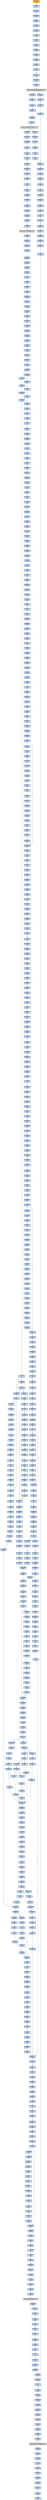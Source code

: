 strict digraph G {
	graph [bgcolor=transparent,
		name=G
	];
	node [color=lightsteelblue,
		fillcolor=lightsteelblue,
		shape=rectangle,
		style=filled
	];
	"0x00428826"	[label="0x00428826
movl"];
	"0x0042882c"	[label="0x0042882c
addl"];
	"0x00428826" -> "0x0042882c"	[color="#000000"];
	"0x004280be"	[label="0x004280be
call"];
	VIRTUALALLOC_KERNEL32_DLL	[color=lightgrey,
		fillcolor=lightgrey,
		label="VIRTUALALLOC_KERNEL32_DLL
VIRTUALALLOC-KERNEL32-DLL"];
	"0x004280be" -> VIRTUALALLOC_KERNEL32_DLL	[color="#000000"];
	"0x004280fb"	[label="0x004280fb
pushl"];
	"0x004280fc"	[label="0x004280fc
call"];
	"0x004280fb" -> "0x004280fc"	[color="#000000"];
	"0x004287d6"	[label="0x004287d6
movl"];
	"0x004287d9"	[label="0x004287d9
addl"];
	"0x004287d6" -> "0x004287d9"	[color="#000000"];
	"0x00428840"	[label="0x00428840
movl"];
	"0x00428845"	[label="0x00428845
movl"];
	"0x00428840" -> "0x00428845"	[color="#000000"];
	"0x004282a2"	[label="0x004282a2
movl"];
	"0x004282a8"	[label="0x004282a8
movl"];
	"0x004282a2" -> "0x004282a8"	[color="#000000"];
	"0x0042888c"	[label="0x0042888c
xorl"];
	"0x0042888e"	[label="0x0042888e
movl"];
	"0x0042888c" -> "0x0042888e"	[color="#000000"];
	"0x00428151"	[label="0x00428151
popl"];
	"0x00428152"	[label="0x00428152
popl"];
	"0x00428151" -> "0x00428152"	[color="#000000"];
	"0x004289fd"	[label="0x004289fd
movl"];
	"0x00428a00"	[label="0x00428a00
andl"];
	"0x004289fd" -> "0x00428a00"	[color="#000000"];
	"0x00428042"	[label="0x00428042
movl"];
	"0x00428048"	[label="0x00428048
movl"];
	"0x00428042" -> "0x00428048"	[color="#000000"];
	"0x00428378"	[label="0x00428378
movl"];
	"0x0042837b"	[label="0x0042837b
addl"];
	"0x00428378" -> "0x0042837b"	[color="#000000"];
	"0x00428eb8"	[label="0x00428eb8
movl"];
	"0x00428ebc"	[label="0x00428ebc
andl"];
	"0x00428eb8" -> "0x00428ebc"	[color="#000000"];
	"0x00428a05"	[label="0x00428a05
cmpl"];
	"0x00428a00" -> "0x00428a05"	[color="#000000"];
	"0x00428efa"	[label="0x00428efa
jae"];
	"0x00428efc"	[label="0x00428efc
movl"];
	"0x00428efa" -> "0x00428efc"	[color="#000000",
		label=F];
	"0x00428f16"	[label="0x00428f16
movl"];
	"0x00428efa" -> "0x00428f16"	[color="#000000",
		label=T];
	"0x004280aa"	[label="0x004280aa
je"];
	"0x004280b0"	[label="0x004280b0
pushl"];
	"0x004280aa" -> "0x004280b0"	[color="#000000",
		label=F];
	"0x00428a3d"	[label="0x00428a3d
movl"];
	"0x00428a42"	[label="0x00428a42
jmp"];
	"0x00428a3d" -> "0x00428a42"	[color="#000000"];
	"0x0042890f"	[label="0x0042890f
movl"];
	"0x00428911"	[label="0x00428911
movl"];
	"0x0042890f" -> "0x00428911"	[color="#000000"];
	"0x004288d5"	[label="0x004288d5
movl"];
	"0x004288d8"	[label="0x004288d8
movl"];
	"0x004288d5" -> "0x004288d8"	[color="#000000"];
	"0x004281a8"	[label="0x004281a8
movl"];
	"0x004281ae"	[label="0x004281ae
orl"];
	"0x004281a8" -> "0x004281ae"	[color="#000000"];
	"0x004289b1"	[label="0x004289b1
pushl"];
	"0x004289b2"	[label="0x004289b2
pushl"];
	"0x004289b1" -> "0x004289b2"	[color="#000000"];
	"0x00428e80"	[label="0x00428e80
subl"];
	"0x00428e82"	[label="0x00428e82
andl"];
	"0x00428e80" -> "0x00428e82"	[color="#000000"];
	"0x004286d2"	[label="0x004286d2
leal"];
	"0x004286d6"	[label="0x004286d6
pushl"];
	"0x004286d2" -> "0x004286d6"	[color="#000000"];
	"0x00428993"	[label="0x00428993
incl"];
	"0x00428994"	[label="0x00428994
movl"];
	"0x00428993" -> "0x00428994"	[color="#000000"];
	"0x00428181"	[label="0x00428181
pushl"];
	"0x00428183"	[label="0x00428183
pushl"];
	"0x00428181" -> "0x00428183"	[color="#000000"];
	"0x00428e4c"	[label="0x00428e4c
movl"];
	"0x00428e50"	[label="0x00428e50
andl"];
	"0x00428e4c" -> "0x00428e50"	[color="#000000"];
	"0x004280b2"	[label="0x004280b2
pushl"];
	"0x004280b7"	[label="0x004280b7
pushl"];
	"0x004280b2" -> "0x004280b7"	[color="#000000"];
	"0x00428ea2"	[label="0x00428ea2
movl"];
	"0x00428ea5"	[label="0x00428ea5
movl"];
	"0x00428ea2" -> "0x00428ea5"	[color="#000000"];
	"0x00428398"	[label="0x00428398
pushl"];
	"0x0042839a"	[label="0x0042839a
pushl"];
	"0x00428398" -> "0x0042839a"	[color="#000000"];
	"0x00428179"	[label="0x00428179
repz"];
	"0x0042817b"	[label="0x0042817b
popl"];
	"0x00428179" -> "0x0042817b"	[color="#000000"];
	"0x0042804f"	[label="0x0042804f
call"];
	GETPROCADDRESS_KERNEL32_DLL	[color=lightgrey,
		fillcolor=lightgrey,
		label="GETPROCADDRESS_KERNEL32_DLL
GETPROCADDRESS-KERNEL32-DLL"];
	"0x0042804f" -> GETPROCADDRESS_KERNEL32_DLL	[color="#000000"];
	"0x00428f41"	[label="0x00428f41
cmpl"];
	"0x00428f43"	[label="0x00428f43
movl"];
	"0x00428f41" -> "0x00428f43"	[color="#000000"];
	"0x00428807"	[label="0x00428807
movl"];
	"0x0042880a"	[label="0x0042880a
popl"];
	"0x00428807" -> "0x0042880a"	[color="#000000"];
	"0x004288eb"	[label="0x004288eb
andl"];
	"0x004288f0"	[label="0x004288f0
subl"];
	"0x004288eb" -> "0x004288f0"	[color="#000000"];
	"0x00428b71"	[label="0x00428b71
pushl"];
	"0x00428b72"	[label="0x00428b72
pushl"];
	"0x00428b71" -> "0x00428b72"	[color="#000000"];
	"0x00428f07"	[label="0x00428f07
movl"];
	"0x00428f0d"	[label="0x00428f0d
movl"];
	"0x00428f07" -> "0x00428f0d"	[color="#000000"];
	"0x0042883c"	[label="0x0042883c
pushl"];
	"0x0042883d"	[label="0x0042883d
movl"];
	"0x0042883c" -> "0x0042883d"	[color="#000000"];
	"0x00428eb2"	[label="0x00428eb2
movl"];
	"0x00428eb5"	[label="0x00428eb5
movl"];
	"0x00428eb2" -> "0x00428eb5"	[color="#000000"];
	"0x0042890d"	[label="0x0042890d
repz"];
	"0x0042890d" -> "0x0042890f"	[color="#000000"];
	"0x00428ec8"	[label="0x00428ec8
cmpl"];
	"0x00428ecb"	[label="0x00428ecb
movl"];
	"0x00428ec8" -> "0x00428ecb"	[color="#000000"];
	"0x00428e18"	[label="0x00428e18
movb"];
	"0x00428e1f"	[label="0x00428e1f
popl"];
	"0x00428e18" -> "0x00428e1f"	[color="#000000"];
	"0x00428862"	[label="0x00428862
jbe"];
	"0x00428864"	[label="0x00428864
xorl"];
	"0x00428862" -> "0x00428864"	[color="#000000",
		label=F];
	"0x004288c9"	[label="0x004288c9
cmpl"];
	"0x004288cc"	[label="0x004288cc
movl"];
	"0x004288c9" -> "0x004288cc"	[color="#000000"];
	"0x004289b0"	[label="0x004289b0
pushl"];
	"0x004289b0" -> "0x004289b1"	[color="#000000"];
	"0x00428271"	[label="0x00428271
movl"];
	"0x00428274"	[label="0x00428274
testl"];
	"0x00428271" -> "0x00428274"	[color="#000000"];
	"0x0042891a"	[label="0x0042891a
movl"];
	"0x0042891e"	[label="0x0042891e
movl"];
	"0x0042891a" -> "0x0042891e"	[color="#000000"];
	"0x004287b9"	[label="0x004287b9
movl"];
	"0x004287bb"	[label="0x004287bb
movb"];
	"0x004287b9" -> "0x004287bb"	[color="#000000"];
	"0x0042840d"	[label="0x0042840d
orl"];
	"0x0042840f"	[label="0x0042840f
movl"];
	"0x0042840d" -> "0x0042840f"	[color="#000000"];
	"0x00428b6c"	[label="0x00428b6c
pushl"];
	"0x00428b6d"	[label="0x00428b6d
pushl"];
	"0x00428b6c" -> "0x00428b6d"	[color="#000000"];
	"0x0042899d"	[label="0x0042899d
cmpl"];
	"0x0042899f"	[label="0x0042899f
jb"];
	"0x0042899d" -> "0x0042899f"	[color="#000000"];
	"0x004288d3"	[label="0x004288d3
jl"];
	"0x004288d3" -> "0x004288d5"	[color="#000000",
		label=F];
	"0x00428922"	[label="0x00428922
movl"];
	"0x004288d3" -> "0x00428922"	[color="#000000",
		label=T];
	"0x00428a7d"	[label="0x00428a7d
popl"];
	"0x00428a7e"	[label="0x00428a7e
popl"];
	"0x00428a7d" -> "0x00428a7e"	[color="#000000"];
	"0x0042884b"	[label="0x0042884b
xorl"];
	"0x00428845" -> "0x0042884b"	[color="#000000"];
	"0x00428095"	[label="0x00428095
je"];
	"0x004280a1"	[label="0x004280a1
leal"];
	"0x00428095" -> "0x004280a1"	[color="#000000",
		label=T];
	"0x004282b9"	[label="0x004282b9
movl"];
	"0x004282bb"	[label="0x004282bb
movl"];
	"0x004282b9" -> "0x004282bb"	[color="#000000"];
	"0x0042839d"	[label="0x0042839d
pushl"];
	"0x0042839e"	[label="0x0042839e
call"];
	"0x0042839d" -> "0x0042839e"	[color="#000000"];
	"0x00428b6e"	[label="0x00428b6e
leal"];
	"0x00428b6e" -> "0x00428b71"	[color="#000000"];
	"0x00428bad"	[label="0x00428bad
movl"];
	"0x00428baf"	[label="0x00428baf
call"];
	"0x00428bad" -> "0x00428baf"	[color="#000000"];
	"0x0042898b"	[label="0x0042898b
movl"];
	"0x0042898f"	[label="0x0042898f
leal"];
	"0x0042898b" -> "0x0042898f"	[color="#000000"];
	"0x00428b37"	[label="0x00428b37
movl"];
	"0x00428b3d"	[label="0x00428b3d
movl"];
	"0x00428b37" -> "0x00428b3d"	[color="#000000"];
	"0x00428a8d"	[label="0x00428a8d
leal"];
	"0x00428a93"	[label="0x00428a93
movl"];
	"0x00428a8d" -> "0x00428a93"	[color="#000000"];
	"0x00428eb5" -> "0x00428eb8"	[color="#000000"];
	"0x00428367"	[label="0x00428367
addl"];
	"0x0042836e"	[label="0x0042836e
jmp"];
	"0x00428367" -> "0x0042836e"	[color="#000000"];
	"0x00428a65"	[label="0x00428a65
movl"];
	"0x00428a6a"	[label="0x00428a6a
subl"];
	"0x00428a65" -> "0x00428a6a"	[color="#000000"];
	"0x00428365"	[label="0x00428365
movl"];
	"0x00428365" -> "0x00428367"	[color="#000000"];
	"0x00428962"	[label="0x00428962
testl"];
	"0x00428964"	[label="0x00428964
jbe"];
	"0x00428962" -> "0x00428964"	[color="#000000"];
	"0x00428d3c"	[label="0x00428d3c
movl"];
	"0x00428d3e"	[label="0x00428d3e
movl"];
	"0x00428d3c" -> "0x00428d3e"	[color="#000000"];
	VIRTUALPROTECT_KERNEL32_DLL	[color=lightgrey,
		fillcolor=lightgrey,
		label="VIRTUALPROTECT_KERNEL32_DLL
VIRTUALPROTECT-KERNEL32-DLL"];
	"0x0042839e" -> VIRTUALPROTECT_KERNEL32_DLL	[color="#000000"];
	"0x0042817c"	[label="0x0042817c
pushl"];
	"0x0042817b" -> "0x0042817c"	[color="#000000"];
	"0x00428a19"	[label="0x00428a19
movl"];
	"0x00428a1b"	[label="0x00428a1b
jmp"];
	"0x00428a19" -> "0x00428a1b"	[color="#000000"];
	"0x00428415"	[label="0x00428415
popa"];
	"0x0042840f" -> "0x00428415"	[color="#000000"];
	"0x00428996"	[label="0x00428996
movl"];
	"0x0042899c"	[label="0x0042899c
incl"];
	"0x00428996" -> "0x0042899c"	[color="#000000"];
	"0x004288dc"	[label="0x004288dc
movl"];
	"0x004288e0"	[label="0x004288e0
movl"];
	"0x004288dc" -> "0x004288e0"	[color="#000000"];
	"0x0042804d"	[label="0x0042804d
pushl"];
	"0x0042804e"	[label="0x0042804e
pushl"];
	"0x0042804d" -> "0x0042804e"	[color="#000000"];
	"0x004287b4"	[label="0x004287b4
movl"];
	"0x004287b4" -> "0x004287b9"	[color="#000000"];
	"0x00428416"	[label="0x00428416
jne"];
	"0x00428415" -> "0x00428416"	[color="#000000"];
	"0x0042800b"	[label="0x0042800b
incl"];
	"0x0042800c"	[label="0x0042800c
pushl"];
	"0x0042800b" -> "0x0042800c"	[color="#000000"];
	"0x00428a3b"	[label="0x00428a3b
jae"];
	"0x00428a3b" -> "0x00428a3d"	[color="#000000",
		label=F];
	"0x00428a44"	[label="0x00428a44
cmpl"];
	"0x00428a3b" -> "0x00428a44"	[color="#000000",
		label=T];
	"0x00428a82"	[label="0x00428a82
popl"];
	"0x00428a83"	[label="0x00428a83
ret"];
	"0x00428a82" -> "0x00428a83"	[color="#000000"];
	"0x00428a95"	[label="0x00428a95
pushl"];
	"0x00428a96"	[label="0x00428a96
call"];
	"0x00428a95" -> "0x00428a96"	[color="#000000"];
	"0x004286c8"	[label="0x004286c8
movl"];
	"0x004280fc" -> "0x004286c8"	[color="#000000"];
	"0x00428a71"	[label="0x00428a71
movl"];
	"0x00428a75"	[label="0x00428a75
addl"];
	"0x00428a71" -> "0x00428a75"	[color="#000000"];
	"0x0042889e"	[label="0x0042889e
leal"];
	"0x004288a1"	[label="0x004288a1
movl"];
	"0x0042889e" -> "0x004288a1"	[color="#000000"];
	"0x00428f03"	[label="0x00428f03
testl"];
	"0x00428efc" -> "0x00428f03"	[color="#000000"];
	"0x00428b30"	[label="0x00428b30
xorl"];
	"0x00428b32"	[label="0x00428b32
movl"];
	"0x00428b30" -> "0x00428b32"	[color="#000000"];
	"0x00428af8"	[label="0x00428af8
popl"];
	"0x00428af9"	[label="0x00428af9
addl"];
	"0x00428af8" -> "0x00428af9"	[color="#000000"];
	"0x00428882"	[label="0x00428882
movl"];
	"0x00428885"	[label="0x00428885
movl"];
	"0x00428882" -> "0x00428885"	[color="#000000"];
	"0x00428e36"	[label="0x00428e36
movl"];
	"0x00428e39"	[label="0x00428e39
movl"];
	"0x00428e36" -> "0x00428e39"	[color="#000000"];
	"0x00428f5b"	[label="0x00428f5b
addl"];
	"0x00428f5d"	[label="0x00428f5d
movl"];
	"0x00428f5b" -> "0x00428f5d"	[color="#000000"];
	"0x004288b3"	[label="0x004288b3
movl"];
	"0x004288b7"	[label="0x004288b7
ja"];
	"0x004288b3" -> "0x004288b7"	[color="#000000"];
	"0x00428855"	[label="0x00428855
movl"];
	"0x0042885c"	[label="0x0042885c
cmpl"];
	"0x00428855" -> "0x0042885c"	[color="#000000"];
	"0x00428058"	[label="0x00428058
scasb"];
	"0x00428059"	[label="0x00428059
jne"];
	"0x00428058" -> "0x00428059"	[color="#000000"];
	"0x0042838f"	[label="0x0042838f
movl"];
	"0x00428392"	[label="0x00428392
addl"];
	"0x0042838f" -> "0x00428392"	[color="#000000"];
	"0x004288f8"	[label="0x004288f8
movb"];
	"0x004288fa"	[label="0x004288fa
movl"];
	"0x004288f8" -> "0x004288fa"	[color="#000000"];
	"0x00428e88"	[label="0x00428e88
shrl"];
	"0x00428e8a"	[label="0x00428e8a
leal"];
	"0x00428e88" -> "0x00428e8a"	[color="#000000"];
	"0x00428ba0"	[label="0x00428ba0
jb"];
	"0x00428ba2"	[label="0x00428ba2
leal"];
	"0x00428ba0" -> "0x00428ba2"	[color="#000000",
		label=F];
	"0x00428e29"	[label="0x00428e29
jb"];
	"0x00428e2b"	[label="0x00428e2b
movl"];
	"0x00428e29" -> "0x00428e2b"	[color="#000000",
		label=F];
	"0x00428e9c"	[label="0x00428e9c
cmpl"];
	"0x00428e29" -> "0x00428e9c"	[color="#000000",
		label=T];
	"0x00428002"	[label="0x00428002
call"];
	"0x0042800a"	[label="0x0042800a
popl"];
	"0x00428002" -> "0x0042800a"	[color="#000000"];
	"0x004289c2"	[label="0x004289c2
incl"];
	"0x004289c3"	[label="0x004289c3
movb"];
	"0x004289c2" -> "0x004289c3"	[color="#000000"];
	"0x004289bc"	[label="0x004289bc
jb"];
	"0x004289be"	[label="0x004289be
movl"];
	"0x004289bc" -> "0x004289be"	[color="#000000",
		label=F];
	"0x004289ee"	[label="0x004289ee
movl"];
	"0x004289bc" -> "0x004289ee"	[color="#000000",
		label=T];
	"0x00428f53"	[label="0x00428f53
cmpl"];
	"0x00428f55"	[label="0x00428f55
jb"];
	"0x00428f53" -> "0x00428f55"	[color="#000000"];
	"0x004289a1"	[label="0x004289a1
popl"];
	"0x004289a2"	[label="0x004289a2
popl"];
	"0x004289a1" -> "0x004289a2"	[color="#000000"];
	"0x00428e42"	[label="0x00428e42
movb"];
	"0x00428e46"	[label="0x00428e46
movl"];
	"0x00428e42" -> "0x00428e46"	[color="#000000"];
	"0x00428110"	[label="0x00428110
pushl"];
	"0x00428111"	[label="0x00428111
pushl"];
	"0x00428110" -> "0x00428111"	[color="#000000"];
	"0x00428f4b"	[label="0x00428f4b
incl"];
	"0x00428f4c"	[label="0x00428f4c
movb"];
	"0x00428f4b" -> "0x00428f4c"	[color="#000000"];
	"0x004289cc"	[label="0x004289cc
movl"];
	"0x004289d0"	[label="0x004289d0
shll"];
	"0x004289cc" -> "0x004289d0"	[color="#000000"];
	"0x00428f45"	[label="0x00428f45
jae"];
	"0x00428f47"	[label="0x00428f47
movl"];
	"0x00428f45" -> "0x00428f47"	[color="#000000",
		label=F];
	"0x00428b6d" -> "0x00428b6e"	[color="#000000"];
	"0x00428e7d"	[label="0x00428e7d
movl"];
	"0x00428e7d" -> "0x00428e80"	[color="#000000"];
	"0x00428384"	[label="0x00428384
jmp"];
	"0x00428384" -> "0x00428271"	[color="#000000"];
	"0x004282ac"	[label="0x004282ac
jne"];
	"0x004282b1"	[label="0x004282b1
addl"];
	"0x004282ac" -> "0x004282b1"	[color="#000000",
		label=T];
	"0x00428a77"	[label="0x00428a77
movl"];
	"0x00428a77" -> "0x00428a7d"	[color="#000000"];
	"0x00428e5c"	[label="0x00428e5c
cmpl"];
	"0x00428e5f"	[label="0x00428e5f
movl"];
	"0x00428e5c" -> "0x00428e5f"	[color="#000000"];
	"0x0042893d"	[label="0x0042893d
jge"];
	"0x00428943"	[label="0x00428943
cmpl"];
	"0x0042893d" -> "0x00428943"	[color="#000000",
		label=F];
	"0x00428e55"	[label="0x00428e55
addl"];
	"0x00428e58"	[label="0x00428e58
orl"];
	"0x00428e55" -> "0x00428e58"	[color="#000000"];
	"0x004282b3"	[label="0x004282b3
addl"];
	"0x004282b1" -> "0x004282b3"	[color="#000000"];
	"0x00428298"	[label="0x00428298
movl"];
	"0x00428298" -> "0x004282a2"	[color="#000000"];
	"0x0042883f"	[label="0x0042883f
pushl"];
	"0x0042883f" -> "0x00428840"	[color="#000000"];
	"0x0042837e"	[label="0x0042837e
movl"];
	"0x0042837e" -> "0x00428384"	[color="#000000"];
	"0x00428974"	[label="0x00428974
movl"];
	"0x0042897a"	[label="0x0042897a
andl"];
	"0x00428974" -> "0x0042897a"	[color="#000000"];
	"0x00428d38"	[label="0x00428d38
movl"];
	"0x00428d3a"	[label="0x00428d3a
incl"];
	"0x00428d38" -> "0x00428d3a"	[color="#000000"];
	"0x00428ec1"	[label="0x00428ec1
addl"];
	"0x00428ebc" -> "0x00428ec1"	[color="#000000"];
	"0x004289c7"	[label="0x004289c7
movl"];
	"0x004289c9"	[label="0x004289c9
movl"];
	"0x004289c7" -> "0x004289c9"	[color="#000000"];
	"0x004288e6"	[label="0x004288e6
shrl"];
	"0x004288e0" -> "0x004288e6"	[color="#000000"];
	"0x004286d7"	[label="0x004286d7
call"];
	"0x004286d6" -> "0x004286d7"	[color="#000000"];
	"0x00428174"	[label="0x00428174
movl"];
	"0x00428176"	[label="0x00428176
andl"];
	"0x00428174" -> "0x00428176"	[color="#000000"];
	"0x00428ea0"	[label="0x00428ea0
jb"];
	"0x00428ea0" -> "0x00428ea2"	[color="#000000",
		label=F];
	"0x00428ed3"	[label="0x00428ed3
movl"];
	"0x00428ea0" -> "0x00428ed3"	[color="#000000",
		label=T];
	"0x00428960"	[label="0x00428960
xorl"];
	"0x00428960" -> "0x00428962"	[color="#000000"];
	"0x00428153"	[label="0x00428153
popl"];
	"0x00428154"	[label="0x00428154
popl"];
	"0x00428153" -> "0x00428154"	[color="#000000"];
	"0x00428afe"	[label="0x00428afe
popl"];
	"0x00428af9" -> "0x00428afe"	[color="#000000"];
	"0x00428cc5"	[label="0x00428cc5
incl"];
	"0x00428cc6"	[label="0x00428cc6
cmpl"];
	"0x00428cc5" -> "0x00428cc6"	[color="#000000"];
	"0x0042804a"	[label="0x0042804a
leal"];
	"0x00428048" -> "0x0042804a"	[color="#000000"];
	"0x00428ab5"	[label="0x00428ab5
movl"];
	"0x00428ab9"	[label="0x00428ab9
leal"];
	"0x00428ab5" -> "0x00428ab9"	[color="#000000"];
	"0x00428926"	[label="0x00428926
addl"];
	"0x00428922" -> "0x00428926"	[color="#000000"];
	"0x00428802"	[label="0x00428802
shrl"];
	"0x00428804"	[label="0x00428804
addl"];
	"0x00428802" -> "0x00428804"	[color="#000000"];
	"0x00428101"	[label="0x00428101
movb"];
	"0x00428103"	[label="0x00428103
cmpb"];
	"0x00428101" -> "0x00428103"	[color="#000000"];
	"0x00428a47"	[label="0x00428a47
jae"];
	"0x00428a44" -> "0x00428a47"	[color="#000000"];
	"0x00428a58"	[label="0x00428a58
movl"];
	"0x00428a5a"	[label="0x00428a5a
movl"];
	"0x00428a58" -> "0x00428a5a"	[color="#000000"];
	"0x00428a6c"	[label="0x00428a6c
subl"];
	"0x00428a6e"	[label="0x00428a6e
popl"];
	"0x00428a6c" -> "0x00428a6e"	[color="#000000"];
	"0x00428001"	[color=lightgrey,
		fillcolor=orange,
		label="0x00428001
pusha"];
	"0x00428001" -> "0x00428002"	[color="#000000"];
	"0x00428a87"	[label="0x00428a87
movl"];
	"0x00428a89"	[label="0x00428a89
xorl"];
	"0x00428a87" -> "0x00428a89"	[color="#000000"];
	"0x00428d32"	[label="0x00428d32
jae"];
	"0x00428d34"	[label="0x00428d34
movl"];
	"0x00428d32" -> "0x00428d34"	[color="#000000",
		label=F];
	"0x00428062"	[label="0x00428062
jmp"];
	"0x0042808d"	[label="0x0042808d
movl"];
	"0x00428062" -> "0x0042808d"	[color="#000000"];
	"0x00428831"	[label="0x00428831
ret"];
	"0x00428af1"	[label="0x00428af1
movl"];
	"0x00428831" -> "0x00428af1"	[color="#000000"];
	"0x00428e72"	[label="0x00428e72
subl"];
	"0x00428e74"	[label="0x00428e74
addl"];
	"0x00428e72" -> "0x00428e74"	[color="#000000"];
	"0x004280a7"	[label="0x004280a7
cmpl"];
	"0x004280a7" -> "0x004280aa"	[color="#000000"];
	"0x00428817"	[label="0x00428817
movl"];
	"0x0042881d"	[label="0x0042881d
movl"];
	"0x00428817" -> "0x0042881d"	[color="#000000"];
	"0x0042803c"	[label="0x0042803c
call"];
	GETMODULEHANDLEA_KERNEL32_DLL	[color=lightgrey,
		fillcolor=lightgrey,
		label="GETMODULEHANDLEA_KERNEL32_DLL
GETMODULEHANDLEA-KERNEL32-DLL"];
	"0x0042803c" -> GETMODULEHANDLEA_KERNEL32_DLL	[color="#000000"];
	"0x004287de"	[label="0x004287de
movl"];
	"0x004287e0"	[label="0x004287e0
movl"];
	"0x004287de" -> "0x004287e0"	[color="#000000"];
	"0x00428f05"	[label="0x00428f05
je"];
	"0x00428f03" -> "0x00428f05"	[color="#000000"];
	"0x00428ece"	[label="0x00428ece
movl"];
	"0x00428ecb" -> "0x00428ece"	[color="#000000"];
	"0x00428a49"	[label="0x00428a49
movl"];
	"0x00428a4e"	[label="0x00428a4e
jmp"];
	"0x00428a49" -> "0x00428a4e"	[color="#000000"];
	"0x00428f43" -> "0x00428f45"	[color="#000000"];
	"0x00428155"	[label="0x00428155
jmp"];
	"0x00428154" -> "0x00428155"	[color="#000000"];
	"0x00428d42"	[label="0x00428d42
jmp"];
	"0x00428f70"	[label="0x00428f70
cmpl"];
	"0x00428d42" -> "0x00428f70"	[color="#000000"];
	"0x00428b74"	[label="0x00428b74
movl"];
	"0x00428b72" -> "0x00428b74"	[color="#000000"];
	"0x00428a2c"	[label="0x00428a2c
cmpl"];
	"0x00428a2f"	[label="0x00428a2f
jae"];
	"0x00428a2c" -> "0x00428a2f"	[color="#000000"];
	"0x0042810f"	[label="0x0042810f
pushl"];
	"0x0042810f" -> "0x00428110"	[color="#000000"];
	"0x00428726"	[label="0x00428726
movl"];
	"0x00428729"	[label="0x00428729
addl"];
	"0x00428726" -> "0x00428729"	[color="#000000"];
	"0x00428169"	[label="0x00428169
movl"];
	"0x0042816f"	[label="0x0042816f
sarl"];
	"0x00428169" -> "0x0042816f"	[color="#000000"];
	"0x004287a7"	[label="0x004287a7
pushl"];
	"0x004287a8"	[label="0x004287a8
movl"];
	"0x004287a7" -> "0x004287a8"	[color="#000000"];
	"0x00428e62"	[label="0x00428e62
movl"];
	"0x00428e65"	[label="0x00428e65
jae"];
	"0x00428e62" -> "0x00428e65"	[color="#000000"];
	"0x00428a36"	[label="0x00428a36
jmp"];
	"0x00428a36" -> "0x00428a58"	[color="#000000"];
	"0x004288bd"	[label="0x004288bd
movl"];
	"0x004288c1"	[label="0x004288c1
movl"];
	"0x004288bd" -> "0x004288c1"	[color="#000000"];
	"0x004287c2"	[label="0x004287c2
movl"];
	"0x004287c4"	[label="0x004287c4
movl"];
	"0x004287c2" -> "0x004287c4"	[color="#000000"];
	"0x00428cda"	[label="0x00428cda
leal"];
	"0x00428cde"	[label="0x00428cde
movl"];
	"0x00428cda" -> "0x00428cde"	[color="#000000"];
	"0x00428108"	[label="0x00428108
incb"];
	"0x0042810e"	[label="0x0042810e
pushl"];
	"0x00428108" -> "0x0042810e"	[color="#000000"];
	"0x00428f51"	[label="0x00428f51
movl"];
	"0x00428f51" -> "0x00428f53"	[color="#000000"];
	"0x00428ed1"	[label="0x00428ed1
jae"];
	"0x00428ece" -> "0x00428ed1"	[color="#000000"];
	"0x0042800d"	[label="0x0042800d
ret"];
	"0x00428008"	[label="0x00428008
jmp"];
	"0x0042800d" -> "0x00428008"	[color="#000000"];
	"0x004280fa"	[label="0x004280fa
pushl"];
	"0x004280fa" -> "0x004280fb"	[color="#000000"];
	"0x00428a93" -> "0x00428a95"	[color="#000000"];
	"0x00428e9a"	[label="0x00428e9a
jmp"];
	"0x00428ef7"	[label="0x00428ef7
cmpl"];
	"0x00428e9a" -> "0x00428ef7"	[color="#000000"];
	"0x00428a09"	[label="0x00428a09
movl"];
	"0x00428a0f"	[label="0x00428a0f
movl"];
	"0x00428a09" -> "0x00428a0f"	[color="#000000"];
	"0x00428015"	[label="0x00428015
movl"];
	"0x0042801a"	[label="0x0042801a
addl"];
	"0x00428015" -> "0x0042801a"	[color="#000000"];
	"0x00428834"	[label="0x00428834
subl"];
	"0x0042883a"	[label="0x0042883a
pushl"];
	"0x00428834" -> "0x0042883a"	[color="#000000"];
	"0x0042892b"	[label="0x0042892b
addl"];
	"0x0042892e"	[label="0x0042892e
cmpl"];
	"0x0042892b" -> "0x0042892e"	[color="#000000"];
	"0x00428d3b"	[label="0x00428d3b
incl"];
	"0x00428d3b" -> "0x00428d3c"	[color="#000000"];
	"0x00428b5a"	[label="0x00428b5a
call"];
	"0x00428b63"	[label="0x00428b63
subl"];
	"0x00428b5a" -> "0x00428b63"	[color="#000000"];
	"0x0042805b"	[label="0x0042805b
cmpb"];
	"0x00428059" -> "0x0042805b"	[color="#000000",
		label=F];
	"0x00428cf9"	[label="0x00428cf9
subl"];
	"0x00428cff"	[label="0x00428cff
ret"];
	"0x00428cf9" -> "0x00428cff"	[color="#000000"];
	"0x00428ab0"	[label="0x00428ab0
cmpl"];
	"0x00428ab3"	[label="0x00428ab3
jb"];
	"0x00428ab0" -> "0x00428ab3"	[color="#000000"];
	"0x00428900"	[label="0x00428900
movl"];
	"0x00428904"	[label="0x00428904
shll"];
	"0x00428900" -> "0x00428904"	[color="#000000"];
	"0x00428e5f" -> "0x00428e62"	[color="#000000"];
	"0x00428b1e"	[label="0x00428b1e
movl"];
	"0x00428b24"	[label="0x00428b24
movl"];
	"0x00428b1e" -> "0x00428b24"	[color="#000000"];
	"0x004282ee"	[label="0x004282ee
testl"];
	"0x004282f0"	[label="0x004282f0
popl"];
	"0x004282ee" -> "0x004282f0"	[color="#000000"];
	"0x00428f74"	[label="0x00428f74
jb"];
	"0x00428f7a"	[label="0x00428f7a
movl"];
	"0x00428f74" -> "0x00428f7a"	[color="#000000",
		label=F];
	"0x00428966"	[label="0x00428966
movl"];
	"0x0042896d"	[label="0x0042896d
movb"];
	"0x00428966" -> "0x0042896d"	[color="#000000"];
	"0x0042890a"	[label="0x0042890a
shrl"];
	"0x0042890a" -> "0x0042890d"	[color="#000000"];
	"0x004289c0"	[label="0x004289c0
movb"];
	"0x004289c0" -> "0x004289c2"	[color="#000000"];
	"0x004282aa"	[label="0x004282aa
testl"];
	"0x004282aa" -> "0x004282ac"	[color="#000000"];
	"0x004282c8"	[label="0x004282c8
je"];
	"0x00428373"	[label="0x00428373
movl"];
	"0x004282c8" -> "0x00428373"	[color="#000000",
		label=T];
	"0x00428a14"	[label="0x00428a14
xorl"];
	"0x00428a16"	[label="0x00428a16
movb"];
	"0x00428a14" -> "0x00428a16"	[color="#000000"];
	"0x00428892"	[label="0x00428892
movl"];
	"0x0042889a"	[label="0x0042889a
movl"];
	"0x00428892" -> "0x0042889a"	[color="#000000"];
	"0x00428b55"	[label="0x00428b55
repz"];
	"0x00428b57"	[label="0x00428b57
movl"];
	"0x00428b55" -> "0x00428b57"	[color="#000000"];
	"0x004280e2"	[label="0x004280e2
movl"];
	"0x004280e8"	[label="0x004280e8
pushl"];
	"0x004280e2" -> "0x004280e8"	[color="#000000"];
	"0x00428a6f"	[label="0x00428a6f
shrl"];
	"0x00428a6f" -> "0x00428a71"	[color="#000000"];
	"0x00428e6a"	[label="0x00428e6a
movl"];
	"0x00428e6d"	[label="0x00428e6d
movl"];
	"0x00428e6a" -> "0x00428e6d"	[color="#000000"];
	"0x00428f63"	[label="0x00428f63
jmp"];
	"0x00428f63" -> "0x00428f70"	[color="#000000"];
	"0x00428a8b"	[label="0x00428a8b
xorl"];
	"0x00428a89" -> "0x00428a8b"	[color="#000000"];
	"0x00428249"	[label="0x00428249
movl"];
	"0x0042824f"	[label="0x0042824f
orl"];
	"0x00428249" -> "0x0042824f"	[color="#000000"];
	"0x00428a31"	[label="0x00428a31
movl"];
	"0x00428a31" -> "0x00428a36"	[color="#000000"];
	"0x004282c0"	[label="0x004282c0
addl"];
	"0x004282c6"	[label="0x004282c6
testl"];
	"0x004282c0" -> "0x004282c6"	[color="#000000"];
	"0x00428375"	[label="0x00428375
movl"];
	"0x00428375" -> "0x00428378"	[color="#000000"];
	"0x004281b0"	[label="0x004281b0
je"];
	"0x004281ba"	[label="0x004281ba
movl"];
	"0x004281b0" -> "0x004281ba"	[color="#000000",
		label=T];
	"0x00428986"	[label="0x00428986
xorl"];
	"0x00428988"	[label="0x00428988
movb"];
	"0x00428986" -> "0x00428988"	[color="#000000"];
	"0x00428a85"	[label="0x00428a85
pushl"];
	"0x00428a86"	[label="0x00428a86
pushl"];
	"0x00428a85" -> "0x00428a86"	[color="#000000"];
	"0x00428935"	[label="0x00428935
movl"];
	"0x00428939"	[label="0x00428939
movl"];
	"0x00428935" -> "0x00428939"	[color="#000000"];
	"0x00428f61"	[label="0x00428f61
movl"];
	"0x00428f61" -> "0x00428f63"	[color="#000000"];
	"0x00428117"	[label="0x00428117
movl"];
	"0x0042811d"	[label="0x0042811d
xorl"];
	"0x00428117" -> "0x0042811d"	[color="#000000"];
	"0x00428ce3"	[label="0x00428ce3
repz"];
	"0x00428cde" -> "0x00428ce3"	[color="#000000"];
	"0x00428abd"	[label="0x00428abd
pushl"];
	"0x00428ac2"	[label="0x00428ac2
call"];
	"0x00428abd" -> "0x00428ac2"	[color="#000000"];
	"0x004289c3" -> "0x004289c7"	[color="#000000"];
	"0x004281c8"	[label="0x004281c8
je"];
	"0x00428243"	[label="0x00428243
movl"];
	"0x004281c8" -> "0x00428243"	[color="#000000",
		label=T];
	"0x0042804a" -> "0x0042804d"	[color="#000000"];
	"0x00428b0f"	[label="0x00428b0f
leal"];
	"0x00428b12"	[label="0x00428b12
movl"];
	"0x00428b0f" -> "0x00428b12"	[color="#000000"];
	"0x00428e67"	[label="0x00428e67
movl"];
	"0x00428e65" -> "0x00428e67"	[color="#000000",
		label=F];
	"0x00428ede"	[label="0x00428ede
subl"];
	"0x00428ee0"	[label="0x00428ee0
addl"];
	"0x00428ede" -> "0x00428ee0"	[color="#000000"];
	"0x00428988" -> "0x0042898b"	[color="#000000"];
	"0x00428112"	[label="0x00428112
movl"];
	"0x00428111" -> "0x00428112"	[color="#000000"];
	"0x0042891e" -> "0x00428922"	[color="#000000"];
	"0x00428f14"	[label="0x00428f14
jmp"];
	"0x00428f31"	[label="0x00428f31
movl"];
	"0x00428f14" -> "0x00428f31"	[color="#000000"];
	"0x0042880f"	[label="0x0042880f
movl"];
	"0x00428813"	[label="0x00428813
movl"];
	"0x0042880f" -> "0x00428813"	[color="#000000"];
	"0x00428e20"	[label="0x00428e20
testb"];
	"0x00428e22"	[label="0x00428e22
movl"];
	"0x00428e20" -> "0x00428e22"	[color="#000000"];
	"0x00428397"	[label="0x00428397
pushl"];
	"0x00428397" -> "0x00428398"	[color="#000000"];
	"0x00428121"	[label="0x00428121
je"];
	"0x00428121" -> "0x00428151"	[color="#000000",
		label=T];
	"0x004281c0"	[label="0x004281c0
movl"];
	"0x004281c6"	[label="0x004281c6
subl"];
	"0x004281c0" -> "0x004281c6"	[color="#000000"];
	"0x00428a8b" -> "0x00428a8d"	[color="#000000"];
	"0x00428e5a"	[label="0x00428e5a
movl"];
	"0x00428e5a" -> "0x00428e5c"	[color="#000000"];
	"0x00428ca5"	[label="0x00428ca5
jne"];
	"0x00428cb2"	[label="0x00428cb2
movb"];
	"0x00428ca5" -> "0x00428cb2"	[color="#000000",
		label=T];
	"0x00428888"	[label="0x00428888
movl"];
	"0x00428885" -> "0x00428888"	[color="#000000"];
	"0x00428b02"	[label="0x00428b02
movl"];
	"0x00428b06"	[label="0x00428b06
movl"];
	"0x00428b02" -> "0x00428b06"	[color="#000000"];
	"0x00428e41"	[label="0x00428e41
incl"];
	"0x00428e41" -> "0x00428e42"	[color="#000000"];
	"0x004289b3"	[label="0x004289b3
movl"];
	"0x004289b5"	[label="0x004289b5
pushl"];
	"0x004289b3" -> "0x004289b5"	[color="#000000"];
	"0x0042898f" -> "0x00428993"	[color="#000000"];
	"0x00428f1c"	[label="0x00428f1c
movl"];
	"0x00428f16" -> "0x00428f1c"	[color="#000000"];
	"0x004289e1"	[label="0x004289e1
movl"];
	"0x004289e4"	[label="0x004289e4
movl"];
	"0x004289e1" -> "0x004289e4"	[color="#000000"];
	"0x00428ec4"	[label="0x00428ec4
orl"];
	"0x00428ec6"	[label="0x00428ec6
movl"];
	"0x00428ec4" -> "0x00428ec6"	[color="#000000"];
	"0x00428a5f"	[label="0x00428a5f
movl"];
	"0x00428a62"	[label="0x00428a62
movl"];
	"0x00428a5f" -> "0x00428a62"	[color="#000000"];
	"0x00428e90"	[label="0x00428e90
call"];
	"0x00428e8a" -> "0x00428e90"	[color="#000000"];
	"0x00428877"	[label="0x00428877
jb"];
	"0x00428879"	[label="0x00428879
movl"];
	"0x00428877" -> "0x00428879"	[color="#000000",
		label=F];
	"0x0042836e" -> "0x004282a2"	[color="#000000"];
	"0x00428949"	[label="0x00428949
je"];
	"0x00428943" -> "0x00428949"	[color="#000000"];
	"0x00428d36"	[label="0x00428d36
movb"];
	"0x00428d36" -> "0x00428d38"	[color="#000000"];
	"0x004282f1"	[label="0x004282f1
jne"];
	"0x004282f1" -> "0x00428365"	[color="#000000",
		label=T];
	"0x0042800e"	[label="0x0042800e
call"];
	"0x00428008" -> "0x0042800e"	[color="#000000"];
	"0x0042895a"	[label="0x0042895a
movl"];
	"0x0042895a" -> "0x00428960"	[color="#000000"];
	"0x00428cea"	[label="0x00428cea
popl"];
	"0x00428ceb"	[label="0x00428ceb
addl"];
	"0x00428cea" -> "0x00428ceb"	[color="#000000"];
	"0x00428eee"	[label="0x00428eee
andl"];
	"0x00428ef3"	[label="0x00428ef3
shrl"];
	"0x00428eee" -> "0x00428ef3"	[color="#000000"];
	"0x00428276"	[label="0x00428276
je"];
	"0x00428389"	[label="0x00428389
movl"];
	"0x00428276" -> "0x00428389"	[color="#000000",
		label=T];
	"0x00428163"	[label="0x00428163
addl"];
	"0x00428163" -> "0x00428169"	[color="#000000"];
	"0x00428ef7" -> "0x00428efa"	[color="#000000"];
	"0x004287cb"	[label="0x004287cb
shll"];
	"0x004287ce"	[label="0x004287ce
andl"];
	"0x004287cb" -> "0x004287ce"	[color="#000000"];
	"0x00428aff"	[label="0x00428aff
ret"];
	"0x004286dc"	[label="0x004286dc
movl"];
	"0x00428aff" -> "0x004286dc"	[color="#000000"];
	"0x00428e58" -> "0x00428e5a"	[color="#000000"];
	"0x0042880b"	[label="0x0042880b
popl"];
	"0x0042880a" -> "0x0042880b"	[color="#000000"];
	"0x004281ba" -> "0x004281c0"	[color="#000000"];
	"0x004289be" -> "0x004289c0"	[color="#000000"];
	"0x00428405"	[label="0x00428405
pushl"];
	"0x00428406"	[label="0x00428406
addl"];
	"0x00428405" -> "0x00428406"	[color="#000000"];
	"0x00428e78"	[label="0x00428e78
movl"];
	"0x00428e78" -> "0x00428e7d"	[color="#000000"];
	"0x00428869"	[label="0x00428869
movl"];
	"0x0042886d"	[label="0x0042886d
leal"];
	"0x00428869" -> "0x0042886d"	[color="#000000"];
	"0x004280bc"	[label="0x004280bc
pushl"];
	"0x004280b7" -> "0x004280bc"	[color="#000000"];
	"0x004289a6"	[label="0x004289a6
popl"];
	"0x004289a7"	[label="0x004289a7
addl"];
	"0x004289a6" -> "0x004289a7"	[color="#000000"];
	"0x00428ee4"	[label="0x00428ee4
movl"];
	"0x00428ee9"	[label="0x00428ee9
movl"];
	"0x00428ee4" -> "0x00428ee9"	[color="#000000"];
	"0x004289f4"	[label="0x004289f4
movl"];
	"0x004289f9"	[label="0x004289f9
subl"];
	"0x004289f4" -> "0x004289f9"	[color="#000000"];
	"0x00428abc"	[label="0x00428abc
pushl"];
	"0x00428ab9" -> "0x00428abc"	[color="#000000"];
	"0x00428f83"	[label="0x00428f83
movb"];
	"0x00428f85"	[label="0x00428f85
popl"];
	"0x00428f83" -> "0x00428f85"	[color="#000000"];
	"0x00428cbb"	[label="0x00428cbb
cmpb"];
	"0x00428cc3"	[label="0x00428cc3
jne"];
	"0x00428cbb" -> "0x00428cc3"	[color="#000000"];
	"0x004287e3"	[label="0x004287e3
cmpl"];
	"0x004287e0" -> "0x004287e3"	[color="#000000"];
	"0x00428f57"	[label="0x00428f57
movl"];
	"0x00428f55" -> "0x00428f57"	[color="#000000",
		label=F];
	"0x004288d8" -> "0x004288dc"	[color="#000000"];
	"0x0042884d"	[label="0x0042884d
leal"];
	"0x0042884b" -> "0x0042884d"	[color="#000000"];
	"0x00428ac2" -> "0x0042880f"	[color="#000000"];
	"0x00428964" -> "0x00428966"	[color="#000000",
		label=F];
	"0x00428b6a"	[label="0x00428b6a
movl"];
	"0x00428b6a" -> "0x00428b6c"	[color="#000000"];
	"0x004280f1"	[label="0x004280f1
pushl"];
	"0x004280f7"	[label="0x004280f7
pushl"];
	"0x004280f1" -> "0x004280f7"	[color="#000000"];
	"0x0042889a" -> "0x0042889e"	[color="#000000"];
	"0x0042805f"	[label="0x0042805f
leal"];
	"0x0042805f" -> "0x00428062"	[color="#000000"];
	"0x00428915"	[label="0x00428915
andl"];
	"0x00428918"	[label="0x00428918
repz"];
	"0x00428915" -> "0x00428918"	[color="#000000"];
	"0x00428243" -> "0x00428249"	[color="#000000"];
	"0x00428d34" -> "0x00428d36"	[color="#000000"];
	"0x0042801c"	[label="0x0042801c
subl"];
	"0x0042801a" -> "0x0042801c"	[color="#000000"];
	"0x00428b9c"	[label="0x00428b9c
incl"];
	"0x00428b9d"	[label="0x00428b9d
cmpl"];
	"0x00428b9c" -> "0x00428b9d"	[color="#000000"];
	"0x00428274" -> "0x00428276"	[color="#000000"];
	"0x00428aaf"	[label="0x00428aaf
incl"];
	"0x00428aaf" -> "0x00428ab0"	[color="#000000"];
	"0x00428e82" -> "0x00428e88"	[color="#000000"];
	"0x00428d2d"	[label="0x00428d2d
cmpl"];
	"0x00428a83" -> "0x00428d2d"	[color="#000000"];
	"0x00428e95"	[label="0x00428e95
addl"];
	"0x00428a83" -> "0x00428e95"	[color="#000000"];
	"0x004287d4"	[label="0x004287d4
orl"];
	"0x004287ce" -> "0x004287d4"	[color="#000000"];
	"0x00428afe" -> "0x00428aff"	[color="#000000"];
	"0x004288fe"	[label="0x004288fe
movl"];
	"0x004288fe" -> "0x00428900"	[color="#000000"];
	"0x004287f6"	[label="0x004287f6
movl"];
	"0x004287fb"	[label="0x004287fb
subl"];
	"0x004287f6" -> "0x004287fb"	[color="#000000"];
	"0x00428f86"	[label="0x00428f86
addl"];
	"0x00428f89"	[label="0x00428f89
ret"];
	"0x00428f86" -> "0x00428f89"	[color="#000000"];
	"0x004287f4"	[label="0x004287f4
shrl"];
	"0x004287f4" -> "0x004287f6"	[color="#000000"];
	"0x004287d4" -> "0x004287d6"	[color="#000000"];
	"0x00428907"	[label="0x00428907
movw"];
	"0x00428904" -> "0x00428907"	[color="#000000"];
	"0x00428b69"	[label="0x00428b69
pushl"];
	"0x00428b69" -> "0x00428b6a"	[color="#000000"];
	"0x00428aa3"	[label="0x00428aa3
movl"];
	"0x00428aa8"	[label="0x00428aa8
addl"];
	"0x00428aa3" -> "0x00428aa8"	[color="#000000"];
	"0x00428aa2"	[label="0x00428aa2
popl"];
	"0x00428aa2" -> "0x00428aa3"	[color="#000000"];
	"0x004289b6"	[label="0x004289b6
movl"];
	"0x004289b8"	[label="0x004289b8
cmpl"];
	"0x004289b6" -> "0x004289b8"	[color="#000000"];
	"0x004288cf"	[label="0x004288cf
movl"];
	"0x004288cc" -> "0x004288cf"	[color="#000000"];
	"0x00428aad"	[label="0x00428aad
addl"];
	"0x00428aad" -> "0x00428aaf"	[color="#000000"];
	"0x00428f0d" -> "0x00428f14"	[color="#000000"];
	"0x004282c6" -> "0x004282c8"	[color="#000000"];
	"0x004289a3"	[label="0x004289a3
popl"];
	"0x004289a4"	[label="0x004289a4
movb"];
	"0x004289a3" -> "0x004289a4"	[color="#000000"];
	"0x00428029"	[label="0x00428029
movl"];
	"0x0042802f"	[label="0x0042802f
jne"];
	"0x00428029" -> "0x0042802f"	[color="#000000"];
	"0x004289d9"	[label="0x004289d9
orl"];
	"0x004289db"	[label="0x004289db
movl"];
	"0x004289d9" -> "0x004289db"	[color="#000000"];
	"0x00428b1b"	[label="0x00428b1b
movl"];
	"0x00428b1b" -> "0x00428b1e"	[color="#000000"];
	"0x00428a38"	[label="0x00428a38
cmpl"];
	"0x00428a38" -> "0x00428a3b"	[color="#000000"];
	"0x004289f1"	[label="0x004289f1
movl"];
	"0x004289ee" -> "0x004289f1"	[color="#000000"];
	"0x004283ff"	[label="0x004283ff
popl"];
	VIRTUALPROTECT_KERNEL32_DLL -> "0x004283ff"	[color="#000000"];
	"0x004280b0" -> "0x004280b2"	[color="#000000"];
	"0x00428b08"	[label="0x00428b08
movl"];
	"0x00428b06" -> "0x00428b08"	[color="#000000"];
	"0x00428813" -> "0x00428817"	[color="#000000"];
	"0x00428ee2"	[label="0x00428ee2
shrl"];
	"0x00428ee2" -> "0x00428ee4"	[color="#000000"];
	"0x00428189"	[label="0x00428189
call"];
	"0x00428183" -> "0x00428189"	[color="#000000"];
	"0x00428866"	[label="0x00428866
movb"];
	"0x00428866" -> "0x00428869"	[color="#000000"];
	"0x00428851"	[label="0x00428851
xorl"];
	"0x00428853"	[label="0x00428853
repz"];
	"0x00428851" -> "0x00428853"	[color="#000000"];
	"0x00428a5d"	[label="0x00428a5d
addl"];
	"0x00428a5d" -> "0x00428a5f"	[color="#000000"];
	"0x00428b2a"	[label="0x00428b2a
movl"];
	"0x00428b2a" -> "0x00428b30"	[color="#000000"];
	"0x004287be"	[label="0x004287be
movb"];
	"0x004287be" -> "0x004287c2"	[color="#000000"];
	"0x0042885e"	[label="0x0042885e
movl"];
	"0x0042885c" -> "0x0042885e"	[color="#000000"];
	"0x004289f1" -> "0x004289f4"	[color="#000000"];
	"0x00428a20"	[label="0x00428a20
jae"];
	"0x00428a20" -> "0x00428a2c"	[color="#000000",
		label=T];
	"0x00428a22"	[label="0x00428a22
cmpl"];
	"0x00428a20" -> "0x00428a22"	[color="#000000",
		label=F];
	"0x00428ce5"	[label="0x00428ce5
popl"];
	"0x00428ce6"	[label="0x00428ce6
popl"];
	"0x00428ce5" -> "0x00428ce6"	[color="#000000"];
	"0x0042892a"	[label="0x0042892a
decl"];
	"0x0042892a" -> "0x0042892b"	[color="#000000"];
	"0x00428929"	[label="0x00428929
incl"];
	"0x00428929" -> "0x0042892a"	[color="#000000"];
	"0x00428aab"	[label="0x00428aab
shll"];
	"0x00428aab" -> "0x00428aad"	[color="#000000"];
	"0x004287c7"	[label="0x004287c7
movl"];
	"0x004287c7" -> "0x004287cb"	[color="#000000"];
	"0x00428af7"	[label="0x00428af7
popl"];
	"0x00428af1" -> "0x00428af7"	[color="#000000"];
	"0x00428bc5"	[label="0x00428bc5
movl"];
	"0x00428bc7"	[label="0x00428bc7
call"];
	"0x00428bc5" -> "0x00428bc7"	[color="#000000"];
	"0x00428a27"	[label="0x00428a27
addl"];
	"0x00428a2a"	[label="0x00428a2a
jmp"];
	"0x00428a27" -> "0x00428a2a"	[color="#000000"];
	"0x00428161"	[label="0x00428161
movl"];
	"0x00428161" -> "0x00428163"	[color="#000000"];
	"0x004288e9"	[label="0x004288e9
movl"];
	"0x004288e6" -> "0x004288e9"	[color="#000000"];
	"0x00428f37"	[label="0x00428f37
movl"];
	"0x00428f31" -> "0x00428f37"	[color="#000000"];
	"0x00428114"	[label="0x00428114
subl"];
	"0x00428112" -> "0x00428114"	[color="#000000"];
	"0x00428b43"	[label="0x00428b43
movl"];
	"0x00428b49"	[label="0x00428b49
movl"];
	"0x00428b43" -> "0x00428b49"	[color="#000000"];
	"0x00428983"	[label="0x00428983
movl"];
	"0x00428983" -> "0x00428986"	[color="#000000"];
	"0x00428a07"	[label="0x00428a07
jae"];
	"0x00428a07" -> "0x00428a09"	[color="#000000",
		label=F];
	"0x00428a1d"	[label="0x00428a1d
cmpl"];
	"0x00428a07" -> "0x00428a1d"	[color="#000000",
		label=T];
	"0x0042837b" -> "0x0042837e"	[color="#000000"];
	"0x00428f22"	[label="0x00428f22
leal"];
	"0x00428f1c" -> "0x00428f22"	[color="#000000"];
	"0x004286ea"	[label="0x004286ea
pushl"];
	"0x004286eb"	[label="0x004286eb
pushl"];
	"0x004286ea" -> "0x004286eb"	[color="#000000"];
	"0x00428cf8"	[label="0x00428cf8
popl"];
	"0x00428cf8" -> "0x00428cf9"	[color="#000000"];
	"0x00428e1f" -> "0x00428e20"	[color="#000000"];
	"0x0042810e" -> "0x0042810f"	[color="#000000"];
	"0x004287b3"	[label="0x004287b3
pushl"];
	"0x004287b3" -> "0x004287b4"	[color="#000000"];
	GETPROCADDRESS_KERNEL32_DLL -> "0x004282ee"	[color="#000000"];
	"0x00428055"	[label="0x00428055
stosl"];
	GETPROCADDRESS_KERNEL32_DLL -> "0x00428055"	[color="#000000"];
	"0x00428ba8"	[label="0x00428ba8
leal"];
	"0x00428bac"	[label="0x00428bac
pushl"];
	"0x00428ba8" -> "0x00428bac"	[color="#000000"];
	"0x004287c4" -> "0x004287c7"	[color="#000000"];
	"0x004287e5"	[label="0x004287e5
jae"];
	"0x004287e7"	[label="0x004287e7
popl"];
	"0x004287e5" -> "0x004287e7"	[color="#000000",
		label=F];
	"0x004287eb"	[label="0x004287eb
movl"];
	"0x004287ee"	[label="0x004287ee
movl"];
	"0x004287eb" -> "0x004287ee"	[color="#000000"];
	"0x004288a9"	[label="0x004288a9
shll"];
	"0x004288ab"	[label="0x004288ab
addl"];
	"0x004288a9" -> "0x004288ab"	[color="#000000"];
	"0x00428cff" -> "0x00428e18"	[color="#000000"];
	"0x00428a9b"	[label="0x00428a9b
movb"];
	"0x00428cff" -> "0x00428a9b"	[color="#000000"];
	"0x004286e3"	[label="0x004286e3
movl"];
	"0x004286e3" -> "0x004286ea"	[color="#000000"];
	"0x004289e6"	[label="0x004289e6
movl"];
	"0x004289e4" -> "0x004289e6"	[color="#000000"];
	"0x004289a4" -> "0x004289a6"	[color="#000000"];
	"0x00428e24"	[label="0x00428e24
je"];
	"0x00428e26"	[label="0x00428e26
cmpl"];
	"0x00428e24" -> "0x00428e26"	[color="#000000",
		label=F];
	"0x00428e24" -> "0x00428e9c"	[color="#000000",
		label=T];
	VIRTUALALLOC_KERNEL32_DLL -> "0x004280e2"	[color="#000000"];
	"0x004280a1" -> "0x004280a7"	[color="#000000"];
	"0x00428ccd"	[label="0x00428ccd
movb"];
	"0x00428cd4"	[label="0x00428cd4
movl"];
	"0x00428ccd" -> "0x00428cd4"	[color="#000000"];
	"0x00428b0c"	[label="0x00428b0c
pushl"];
	"0x00428b08" -> "0x00428b0c"	[color="#000000"];
	"0x0042880c"	[label="0x0042880c
ret"];
	"0x0042880b" -> "0x0042880c"	[color="#000000"];
	"0x00428f85" -> "0x00428f86"	[color="#000000"];
	"0x00428ce7"	[label="0x00428ce7
popl"];
	"0x00428ce6" -> "0x00428ce7"	[color="#000000"];
	"0x00428e67" -> "0x00428e6a"	[color="#000000"];
	"0x004287fd"	[label="0x004287fd
andl"];
	"0x004287fd" -> "0x00428802"	[color="#000000"];
	"0x00428264"	[label="0x00428264
movl"];
	"0x00428269"	[label="0x00428269
movl"];
	"0x00428264" -> "0x00428269"	[color="#000000"];
	"0x00428396"	[label="0x00428396
pushl"];
	"0x00428396" -> "0x00428397"	[color="#000000"];
	"0x004287f2"	[label="0x004287f2
subl"];
	"0x004287f2" -> "0x004287f4"	[color="#000000"];
	VIRTUALFREE_KERNEL32_DLL	[color=lightgrey,
		fillcolor=lightgrey,
		label="VIRTUALFREE_KERNEL32_DLL
VIRTUALFREE-KERNEL32-DLL"];
	VIRTUALFREE_KERNEL32_DLL -> "0x004281a8"	[color="#000000"];
	"0x00428864" -> "0x00428866"	[color="#000000"];
	"0x00428400"	[label="0x00428400
movl"];
	"0x004283ff" -> "0x00428400"	[color="#000000"];
	"0x00428806"	[label="0x00428806
popl"];
	"0x00428804" -> "0x00428806"	[color="#000000"];
	"0x00428289"	[label="0x00428289
jne"];
	"0x00428292"	[label="0x00428292
movl"];
	"0x00428289" -> "0x00428292"	[color="#000000",
		label=T];
	"0x00428eab"	[label="0x00428eab
movb"];
	"0x00428ead"	[label="0x00428ead
incl"];
	"0x00428eab" -> "0x00428ead"	[color="#000000"];
	"0x004288c7"	[label="0x004288c7
addl"];
	"0x004288c7" -> "0x004288c9"	[color="#000000"];
	"0x00428a16" -> "0x00428a19"	[color="#000000"];
	"0x00428970"	[label="0x00428970
testb"];
	"0x00428972"	[label="0x00428972
je"];
	"0x00428970" -> "0x00428972"	[color="#000000"];
	"0x004288f4"	[label="0x004288f4
movb"];
	"0x004288f6"	[label="0x004288f6
movl"];
	"0x004288f4" -> "0x004288f6"	[color="#000000"];
	"0x00428056"	[label="0x00428056
movb"];
	"0x00428056" -> "0x00428058"	[color="#000000"];
	"0x004287e8"	[label="0x004287e8
movl"];
	"0x004287e8" -> "0x004287eb"	[color="#000000"];
	"0x00428b59"	[label="0x00428b59
stosb"];
	"0x00428b57" -> "0x00428b59"	[color="#000000"];
	"0x004286ec"	[label="0x004286ec
leal"];
	"0x004286f0"	[label="0x004286f0
call"];
	"0x004286ec" -> "0x004286f0"	[color="#000000"];
	"0x00428931"	[label="0x00428931
movl"];
	"0x0042892e" -> "0x00428931"	[color="#000000"];
	"0x00428eec"	[label="0x00428eec
subl"];
	"0x00428ee9" -> "0x00428eec"	[color="#000000"];
	"0x00428873"	[label="0x00428873
cmpl"];
	"0x00428875"	[label="0x00428875
movl"];
	"0x00428873" -> "0x00428875"	[color="#000000"];
	"0x004287ee" -> "0x004287f2"	[color="#000000"];
	"0x004282be"	[label="0x004282be
addl"];
	"0x004282be" -> "0x004282c0"	[color="#000000"];
	"0x00428abc" -> "0x00428abd"	[color="#000000"];
	"0x004288b7" -> "0x004288bd"	[color="#000000",
		label=F];
	"0x00428f2b"	[label="0x00428f2b
movl"];
	"0x00428f2b" -> "0x00428f31"	[color="#000000"];
	"0x004281c6" -> "0x004281c8"	[color="#000000"];
	"0x00428972" -> "0x00428996"	[color="#000000",
		label=T];
	"0x00428972" -> "0x00428974"	[color="#000000",
		label=F];
	"0x00428189" -> VIRTUALFREE_KERNEL32_DLL	[color="#000000"];
	"0x00428f6e"	[label="0x00428f6e
je"];
	"0x00428f6e" -> "0x00428f70"	[color="#000000",
		label=F];
	"0x004281ae" -> "0x004281b0"	[color="#000000"];
	"0x00428ce8"	[label="0x00428ce8
movb"];
	"0x00428ce8" -> "0x00428cea"	[color="#000000"];
	"0x00428918" -> "0x0042891a"	[color="#000000"];
	"0x004287bd"	[label="0x004287bd
incl"];
	"0x004287bd" -> "0x004287be"	[color="#000000"];
	"0x00428e31"	[label="0x00428e31
cmpl"];
	"0x00428e34"	[label="0x00428e34
jb"];
	"0x00428e31" -> "0x00428e34"	[color="#000000"];
	"0x00428bc7" -> "0x004289b0"	[color="#000000"];
	"0x00428389" -> "0x0042838f"	[color="#000000"];
	"0x0042897f"	[label="0x0042897f
movl"];
	"0x0042897a" -> "0x0042897f"	[color="#000000"];
	"0x00428a84"	[label="0x00428a84
pushl"];
	"0x004286d7" -> "0x00428a84"	[color="#000000"];
	"0x00428a4e" -> "0x00428a58"	[color="#000000"];
	"0x00428373" -> "0x00428375"	[color="#000000"];
	"0x0042815f"	[label="0x0042815f
movl"];
	"0x0042815f" -> "0x00428161"	[color="#000000"];
	"0x004289e9"	[label="0x004289e9
cmpl"];
	"0x004289ec"	[label="0x004289ec
jae"];
	"0x004289e9" -> "0x004289ec"	[color="#000000"];
	"0x004287e7" -> "0x004287e8"	[color="#000000"];
	"0x00428ed6"	[label="0x00428ed6
movl"];
	"0x00428ed3" -> "0x00428ed6"	[color="#000000"];
	"0x00428a25"	[label="0x00428a25
sbbl"];
	"0x00428a25" -> "0x00428a27"	[color="#000000"];
	"0x00428cc9"	[label="0x00428cc9
jb"];
	"0x00428ccb"	[label="0x00428ccb
jmp"];
	"0x00428cc9" -> "0x00428ccb"	[color="#000000",
		label=F];
	"0x0042897f" -> "0x00428983"	[color="#000000"];
	"0x00428172"	[label="0x00428172
repz"];
	"0x0042816f" -> "0x00428172"	[color="#000000"];
	"0x004289d3"	[label="0x004289d3
andl"];
	"0x004289d3" -> "0x004289d9"	[color="#000000"];
	"0x00428cf2"	[label="0x00428cf2
call"];
	"0x00428cf2" -> "0x00428cf8"	[color="#000000"];
	"0x00428871"	[label="0x00428871
incl"];
	"0x0042886d" -> "0x00428871"	[color="#000000"];
	"0x00428a1d" -> "0x00428a20"	[color="#000000"];
	"0x00428e90" -> "0x004289b0"	[color="#000000"];
	"0x004289ad"	[label="0x004289ad
ret"];
	"0x004289a7" -> "0x004289ad"	[color="#000000"];
	"0x00428926" -> "0x00428929"	[color="#000000"];
	"0x0042805d"	[label="0x0042805d
jne"];
	"0x0042805b" -> "0x0042805d"	[color="#000000"];
	"0x00428f5d" -> "0x00428f61"	[color="#000000"];
	"0x004287bb" -> "0x004287bd"	[color="#000000"];
	"0x00428f3d"	[label="0x00428f3d
incl"];
	"0x00428f3e"	[label="0x00428f3e
leal"];
	"0x00428f3d" -> "0x00428f3e"	[color="#000000"];
	"0x00428b14"	[label="0x00428b14
movl"];
	"0x00428b14" -> "0x00428b1b"	[color="#000000"];
	"0x00428872"	[label="0x00428872
incl"];
	"0x00428872" -> "0x00428873"	[color="#000000"];
	"0x00428035"	[label="0x00428035
leal"];
	"0x0042803b"	[label="0x0042803b
pushl"];
	"0x00428035" -> "0x0042803b"	[color="#000000"];
	"0x0042826f"	[label="0x0042826f
addl"];
	"0x0042826f" -> "0x00428271"	[color="#000000"];
	"0x00428eae"	[label="0x00428eae
movb"];
	"0x00428ead" -> "0x00428eae"	[color="#000000"];
	"0x0042840c"	[label="0x0042840c
popl"];
	"0x0042840c" -> "0x0042840d"	[color="#000000"];
	"0x00428f80"	[label="0x00428f80
popl"];
	"0x00428f81"	[label="0x00428f81
popl"];
	"0x00428f80" -> "0x00428f81"	[color="#000000"];
	"0x00428871" -> "0x00428872"	[color="#000000"];
	"0x004287db"	[label="0x004287db
movl"];
	"0x004287db" -> "0x004287de"	[color="#000000"];
	"0x00428911" -> "0x00428915"	[color="#000000"];
	"0x0042883b"	[label="0x0042883b
pushl"];
	"0x0042883b" -> "0x0042883c"	[color="#000000"];
	"0x00428400" -> "0x00428405"	[color="#000000"];
	"0x00428eae" -> "0x00428eb2"	[color="#000000"];
	"0x00428907" -> "0x0042890a"	[color="#000000"];
	"0x00428e22" -> "0x00428e24"	[color="#000000"];
	"0x00428a5a" -> "0x00428a5d"	[color="#000000"];
	"0x00428ca3"	[label="0x00428ca3
testb"];
	"0x00428ca3" -> "0x00428ca5"	[color="#000000"];
	"0x00428cf1"	[label="0x00428cf1
ret"];
	"0x00428f6c"	[label="0x00428f6c
testb"];
	"0x00428cf1" -> "0x00428f6c"	[color="#000000"];
	"0x004288fa" -> "0x004288fe"	[color="#000000"];
	"0x004280bc" -> "0x004280be"	[color="#000000"];
	"0x00428e34" -> "0x00428e36"	[color="#000000",
		label=F];
	"0x00428e34" -> "0x00428e67"	[color="#000000",
		label=T];
	"0x00428b4f"	[label="0x00428b4f
movl"];
	"0x00428b4f" -> "0x00428b55"	[color="#000000"];
	"0x00428406" -> "0x0042840c"	[color="#000000"];
	"0x0042888e" -> "0x00428892"	[color="#000000"];
	"0x00428939" -> "0x0042893d"	[color="#000000"];
	"0x00428e76"	[label="0x00428e76
shrl"];
	"0x00428e74" -> "0x00428e76"	[color="#000000"];
	"0x00428f05" -> "0x00428f07"	[color="#000000",
		label=F];
	"0x00428f05" -> "0x00428f37"	[color="#000000",
		label=T];
	"0x00428b63" -> "0x00428b69"	[color="#000000"];
	"0x00428718"	[label="0x00428718
testb"];
	"0x00428f89" -> "0x00428718"	[color="#000000"];
	"0x00428a6e" -> "0x00428a6f"	[color="#000000"];
	"0x00428b9d" -> "0x00428ba0"	[color="#000000"];
	"0x00428f49"	[label="0x00428f49
subl"];
	"0x00428f47" -> "0x00428f49"	[color="#000000"];
	GETMODULEHANDLEA_KERNEL32_DLL -> "0x00428042"	[color="#000000"];
	"0x00428287"	[label="0x00428287
testl"];
	GETMODULEHANDLEA_KERNEL32_DLL -> "0x00428287"	[color="#000000"];
	"0x00428f82"	[label="0x00428f82
popl"];
	"0x00428f81" -> "0x00428f82"	[color="#000000"];
	"0x00428f25"	[label="0x00428f25
movl"];
	"0x00428f22" -> "0x00428f25"	[color="#000000"];
	"0x00428a47" -> "0x00428a49"	[color="#000000",
		label=F];
	"0x00428823"	[label="0x00428823
leal"];
	"0x00428823" -> "0x00428826"	[color="#000000"];
	"0x00428b3d" -> "0x00428b43"	[color="#000000"];
	"0x004289fb"	[label="0x004289fb
shrl"];
	"0x004289f9" -> "0x004289fb"	[color="#000000"];
	"0x00428152" -> "0x00428153"	[color="#000000"];
	"0x00428106"	[label="0x00428106
jne"];
	"0x00428106" -> "0x00428108"	[color="#000000",
		label=F];
	"0x00428106" -> "0x00428155"	[color="#000000",
		label=T];
	"0x00428e49"	[label="0x00428e49
movl"];
	"0x00428e46" -> "0x00428e49"	[color="#000000"];
	"0x00428b32" -> "0x00428b37"	[color="#000000"];
	"0x00428d3e" -> "0x00428d42"	[color="#000000"];
	"0x0042817c" -> "0x00428181"	[color="#000000"];
	"0x00428a42" -> "0x00428a58"	[color="#000000"];
	"0x00428022"	[label="0x00428022
cmpl"];
	"0x00428022" -> "0x00428029"	[color="#000000"];
	"0x00428888" -> "0x0042888c"	[color="#000000"];
	"0x004288cf" -> "0x004288d3"	[color="#000000"];
	"0x00428f3e" -> "0x00428f41"	[color="#000000"];
	"0x00428a7f"	[label="0x00428a7f
movl"];
	"0x00428a7f" -> "0x00428a82"	[color="#000000"];
	"0x00428a86" -> "0x00428a87"	[color="#000000"];
	"0x00428055" -> "0x00428056"	[color="#000000"];
	"0x0042887e"	[label="0x0042887e
movl"];
	"0x00428879" -> "0x0042887e"	[color="#000000"];
	"0x004288c4"	[label="0x004288c4
movl"];
	"0x004288c4" -> "0x004288c7"	[color="#000000"];
	"0x004286f0" -> "0x00428b02"	[color="#000000"];
	"0x004288a5"	[label="0x004288a5
movl"];
	"0x004288a1" -> "0x004288a5"	[color="#000000"];
	"0x004280eb"	[label="0x004280eb
addl"];
	"0x004280eb" -> "0x004280f1"	[color="#000000"];
	"0x00428e3c"	[label="0x00428e3c
shll"];
	"0x00428e3f"	[label="0x00428e3f
movb"];
	"0x00428e3c" -> "0x00428e3f"	[color="#000000"];
	"0x0042887e" -> "0x00428882"	[color="#000000"];
	"0x00428a96" -> "0x00428cf2"	[color="#000000"];
	"0x00428ef5"	[label="0x00428ef5
addl"];
	"0x00428ef5" -> "0x00428ef7"	[color="#000000"];
	"0x004289d0" -> "0x004289d3"	[color="#000000"];
	"0x00428b98"	[label="0x00428b98
movb"];
	"0x00428b98" -> "0x00428b9c"	[color="#000000"];
	"0x004288f6" -> "0x004288f8"	[color="#000000"];
	"0x00428420"	[label="0x00428420
pushl"];
	"0x00428425"	[label="0x00428425
ret"];
	"0x00428420" -> "0x00428425"	[color="#000000"];
	"0x00428b59" -> "0x00428b5a"	[color="#000000"];
	"0x00428baf" -> "0x00428834"	[color="#000000"];
	"0x00428f39"	[label="0x00428f39
movl"];
	"0x00428f37" -> "0x00428f39"	[color="#000000"];
	"0x00428ceb" -> "0x00428cf1"	[color="#000000"];
	"0x004289a2" -> "0x004289a3"	[color="#000000"];
	"0x004288f2"	[label="0x004288f2
addl"];
	"0x004288f2" -> "0x004288f4"	[color="#000000"];
	"0x004288c1" -> "0x004288c4"	[color="#000000"];
	"0x00428014"	[label="0x00428014
popl"];
	"0x00428014" -> "0x00428015"	[color="#000000"];
	"0x00428a84" -> "0x00428a85"	[color="#000000"];
	"0x00428f4e"	[label="0x00428f4e
movb"];
	"0x00428f4c" -> "0x00428f4e"	[color="#000000"];
	"0x00428b76"	[label="0x00428b76
call"];
	"0x004287a4"	[label="0x004287a4
pushl"];
	"0x00428b76" -> "0x004287a4"	[color="#000000"];
	"0x00428eec" -> "0x00428eee"	[color="#000000"];
	"0x004287a5"	[label="0x004287a5
movl"];
	"0x004287a5" -> "0x004287a7"	[color="#000000"];
	"0x00428ed9"	[label="0x00428ed9
movl"];
	"0x00428ed6" -> "0x00428ed9"	[color="#000000"];
	"0x004287b1"	[label="0x004287b1
jb"];
	"0x004287b1" -> "0x004287b3"	[color="#000000",
		label=F];
	"0x004287b1" -> "0x004287e8"	[color="#000000",
		label=T];
	"0x00428e2e"	[label="0x00428e2e
leal"];
	"0x00428e2b" -> "0x00428e2e"	[color="#000000"];
	"0x0042899f" -> "0x004289a1"	[color="#000000",
		label=F];
	"0x00428f39" -> "0x00428f3d"	[color="#000000"];
	"0x00428f70" -> "0x00428f74"	[color="#000000"];
	"0x004288ad"	[label="0x004288ad
cmpl"];
	"0x004288ad" -> "0x004288b3"	[color="#000000"];
	"0x00428ed1" -> "0x00428ed3"	[color="#000000",
		label=F];
	"0x004288a5" -> "0x004288a9"	[color="#000000"];
	"0x00428ef3" -> "0x00428ef5"	[color="#000000"];
	"0x004287ad"	[label="0x004287ad
pushl"];
	"0x004287a8" -> "0x004287ad"	[color="#000000"];
	"0x00428269" -> "0x0042826f"	[color="#000000"];
	"0x00428bb4"	[label="0x00428bb4
testb"];
	"0x00428bb6"	[label="0x00428bb6
jne"];
	"0x00428bb4" -> "0x00428bb6"	[color="#000000"];
	"0x0042803b" -> "0x0042803c"	[color="#000000"];
	"0x00428aa8" -> "0x00428aab"	[color="#000000"];
	"0x00428e2e" -> "0x00428e31"	[color="#000000"];
	"0x00428f6c" -> "0x00428f6e"	[color="#000000"];
	"0x00428d2d" -> "0x00428d32"	[color="#000000"];
	"0x00428a22" -> "0x00428a25"	[color="#000000"];
	"0x004282a8" -> "0x004282aa"	[color="#000000"];
	"0x004288f0" -> "0x004288f2"	[color="#000000"];
	"0x00428114" -> "0x00428117"	[color="#000000"];
	"0x004289b5" -> "0x004289b6"	[color="#000000"];
	"0x0042800a" -> "0x0042800b"	[color="#000000"];
	"0x00428a1b" -> "0x00428a58"	[color="#000000"];
	"0x0042885e" -> "0x00428862"	[color="#000000"];
	"0x00428ab3" -> "0x00428ab5"	[color="#000000",
		label=F];
	"0x00428f4e" -> "0x00428f51"	[color="#000000"];
	"0x00428e97"	[label="0x00428e97
leal"];
	"0x00428e95" -> "0x00428e97"	[color="#000000"];
	"0x00428b49" -> "0x00428b4f"	[color="#000000"];
	"0x00428af7" -> "0x00428af8"	[color="#000000"];
	"0x00428e39" -> "0x00428e3c"	[color="#000000"];
	"0x00428155" -> "0x0042815f"	[color="#000000"];
	"0x00428ce3" -> "0x00428ce5"	[color="#000000"];
	"0x0042811f"	[label="0x0042811f
orl"];
	"0x0042811d" -> "0x0042811f"	[color="#000000"];
	"0x004289b8" -> "0x004289bc"	[color="#000000"];
	"0x0042800c" -> "0x0042800d"	[color="#000000"];
	"0x00428806" -> "0x00428807"	[color="#000000"];
	"0x004289e6" -> "0x004289e9"	[color="#000000"];
	"0x0042871a"	[label="0x0042871a
jne"];
	"0x00428718" -> "0x0042871a"	[color="#000000"];
	"0x004289ad" -> "0x00428ca3"	[color="#000000"];
	"0x004289ad" -> "0x00428bb4"	[color="#000000"];
	"0x004287e3" -> "0x004287e5"	[color="#000000"];
	"0x00428ccb" -> "0x00428cd4"	[color="#000000"];
	"0x00428287" -> "0x00428289"	[color="#000000"];
	"0x00428bc3"	[label="0x00428bc3
xorl"];
	"0x00428bb6" -> "0x00428bc3"	[color="#000000",
		label=T];
	"0x004288ab" -> "0x004288ad"	[color="#000000"];
	"0x0042805d" -> "0x0042805f"	[color="#000000",
		label=F];
	"0x0042881d" -> "0x00428823"	[color="#000000"];
	"0x004289ec" -> "0x004289ee"	[color="#000000",
		label=F];
	"0x0042802f" -> "0x00428035"	[color="#000000",
		label=F];
	"0x0042883a" -> "0x0042883b"	[color="#000000"];
	"0x004286cc"	[label="0x004286cc
subl"];
	"0x004286c8" -> "0x004286cc"	[color="#000000"];
	"0x00428bc3" -> "0x00428bc5"	[color="#000000"];
	"0x00428e6d" -> "0x00428e72"	[color="#000000"];
	"0x00428931" -> "0x00428935"	[color="#000000"];
	"0x00428b0d"	[label="0x00428b0d
movl"];
	"0x00428b0d" -> "0x00428b0f"	[color="#000000"];
	"0x00428ba2" -> "0x00428ba8"	[color="#000000"];
	"0x0042882c" -> "0x00428831"	[color="#000000"];
	"0x00428292" -> "0x00428298"	[color="#000000"];
	"0x0042872f"	[label="0x0042872f
ret"];
	"0x00428729" -> "0x0042872f"	[color="#000000"];
	"0x00428f7e"	[label="0x00428f7e
movl"];
	"0x00428f7a" -> "0x00428f7e"	[color="#000000"];
	"0x00428a05" -> "0x00428a07"	[color="#000000"];
	"0x0042839a" -> "0x0042839d"	[color="#000000"];
	"0x0042883d" -> "0x0042883f"	[color="#000000"];
	"0x00428251"	[label="0x00428251
je"];
	"0x00428251" -> "0x00428264"	[color="#000000",
		label=T];
	"0x00428f25" -> "0x00428f2b"	[color="#000000"];
	"0x00428e3f" -> "0x00428e41"	[color="#000000"];
	"0x0042824f" -> "0x00428251"	[color="#000000"];
	"0x0042811f" -> "0x00428121"	[color="#000000"];
	"0x00428d3a" -> "0x00428d3b"	[color="#000000"];
	"0x00428394"	[label="0x00428394
pushl"];
	"0x00428392" -> "0x00428394"	[color="#000000"];
	"0x004286dc" -> "0x004286e3"	[color="#000000"];
	"0x00428ed9" -> "0x00428ede"	[color="#000000"];
	"0x00428a7e" -> "0x00428a7f"	[color="#000000"];
	"0x00428416" -> "0x00428420"	[color="#000000",
		label=T];
	"0x00428a62" -> "0x00428a65"	[color="#000000"];
	"0x00428a11"	[label="0x00428a11
shrl"];
	"0x00428a0f" -> "0x00428a11"	[color="#000000"];
	"0x00428ce7" -> "0x00428ce8"	[color="#000000"];
	"0x004289de"	[label="0x004289de
addl"];
	"0x004289de" -> "0x004289e1"	[color="#000000"];
	"0x00428a11" -> "0x00428a14"	[color="#000000"];
	"0x0042800e" -> "0x00428014"	[color="#000000"];
	"0x00428bac" -> "0x00428bad"	[color="#000000"];
	"0x004280e9"	[label="0x004280e9
movl"];
	"0x004280e9" -> "0x004280eb"	[color="#000000"];
	"0x00428e97" -> "0x00428e9a"	[color="#000000"];
	"0x0042804e" -> "0x0042804f"	[color="#000000"];
	"0x0042872f" -> "0x00428101"	[color="#000000"];
	"0x00428e50" -> "0x00428e55"	[color="#000000"];
	"0x00428395"	[label="0x00428395
pushl"];
	"0x00428394" -> "0x00428395"	[color="#000000"];
	"0x00428093"	[label="0x00428093
orl"];
	"0x00428093" -> "0x00428095"	[color="#000000"];
	"0x004289c9" -> "0x004289cc"	[color="#000000"];
	"0x00428ec6" -> "0x00428ec8"	[color="#000000"];
	"0x00428cd4" -> "0x00428cda"	[color="#000000"];
	"0x00428cb9"	[label="0x00428cb9
xorl"];
	"0x00428cb9" -> "0x00428cbb"	[color="#000000"];
	"0x00428176" -> "0x00428179"	[color="#000000"];
	"0x00428a2a" -> "0x00428a58"	[color="#000000"];
	"0x004280f7" -> "0x004280fa"	[color="#000000"];
	"0x004282bb" -> "0x004282be"	[color="#000000"];
	"0x00428e49" -> "0x00428e4c"	[color="#000000"];
	"0x0042801c" -> "0x00428022"	[color="#000000"];
	"0x00428b0c" -> "0x00428b0d"	[color="#000000"];
	"0x004287d9" -> "0x004287db"	[color="#000000"];
	"0x00428853" -> "0x00428855"	[color="#000000"];
	"0x004282f0" -> "0x004282f1"	[color="#000000"];
	"0x004287fb" -> "0x004287fd"	[color="#000000"];
	"0x004287ae"	[label="0x004287ae
cmpl"];
	"0x004287ae" -> "0x004287b1"	[color="#000000"];
	"0x0042808d" -> "0x00428093"	[color="#000000"];
	"0x00428172" -> "0x00428174"	[color="#000000"];
	"0x004289fb" -> "0x004289fd"	[color="#000000"];
	"0x00428a2f" -> "0x00428a31"	[color="#000000",
		label=F];
	"0x00428a2f" -> "0x00428a38"	[color="#000000",
		label=T];
	"0x00428949" -> "0x0042895a"	[color="#000000",
		label=T];
	"0x00428e76" -> "0x00428e78"	[color="#000000"];
	"0x00428994" -> "0x00428996"	[color="#000000"];
	"0x00428103" -> "0x00428106"	[color="#000000"];
	"0x00428f49" -> "0x00428f4b"	[color="#000000"];
	"0x00428ea8"	[label="0x00428ea8
shll"];
	"0x00428ea5" -> "0x00428ea8"	[color="#000000"];
	"0x00428a9b" -> "0x00428aa2"	[color="#000000"];
	"0x00428875" -> "0x00428877"	[color="#000000"];
	"0x004288e9" -> "0x004288eb"	[color="#000000"];
	"0x00428b24" -> "0x00428b2a"	[color="#000000"];
	"0x00428cc6" -> "0x00428cc9"	[color="#000000"];
	"0x004280e8" -> "0x004280e9"	[color="#000000"];
	"0x00428b12" -> "0x00428b14"	[color="#000000"];
	"0x00428ea8" -> "0x00428eab"	[color="#000000"];
	"0x004289db" -> "0x004289de"	[color="#000000"];
	"0x00428e26" -> "0x00428e29"	[color="#000000"];
	"0x00428cb2" -> "0x00428cb9"	[color="#000000"];
	"0x00428a75" -> "0x00428a77"	[color="#000000"];
	"0x00428ee0" -> "0x00428ee2"	[color="#000000"];
	"0x004287a4" -> "0x004287a5"	[color="#000000"];
	"0x004286eb" -> "0x004286ec"	[color="#000000"];
	"0x00428cc3" -> "0x00428cc5"	[color="#000000",
		label=F];
	"0x00428cc3" -> "0x00428ccd"	[color="#000000",
		label=T];
	"0x00428395" -> "0x00428396"	[color="#000000"];
	"0x0042871a" -> "0x00428726"	[color="#000000",
		label=T];
	"0x0042899c" -> "0x0042899d"	[color="#000000"];
	"0x0042884d" -> "0x00428851"	[color="#000000"];
	"0x00428e9c" -> "0x00428ea0"	[color="#000000"];
	"0x00428f57" -> "0x00428f5b"	[color="#000000"];
	"0x0042896d" -> "0x00428970"	[color="#000000"];
	"0x0042880c" -> "0x00428b98"	[color="#000000"];
	"0x00428f82" -> "0x00428f83"	[color="#000000"];
	"0x00428b74" -> "0x00428b76"	[color="#000000"];
	"0x00428ec1" -> "0x00428ec4"	[color="#000000"];
	"0x004289b2" -> "0x004289b3"	[color="#000000"];
	"0x004282b3" -> "0x004282b9"	[color="#000000"];
	"0x004286cc" -> "0x004286d2"	[color="#000000"];
	"0x004287ad" -> "0x004287ae"	[color="#000000"];
	"0x00428f7e" -> "0x00428f80"	[color="#000000"];
	"0x00428a6a" -> "0x00428a6c"	[color="#000000"];
}
